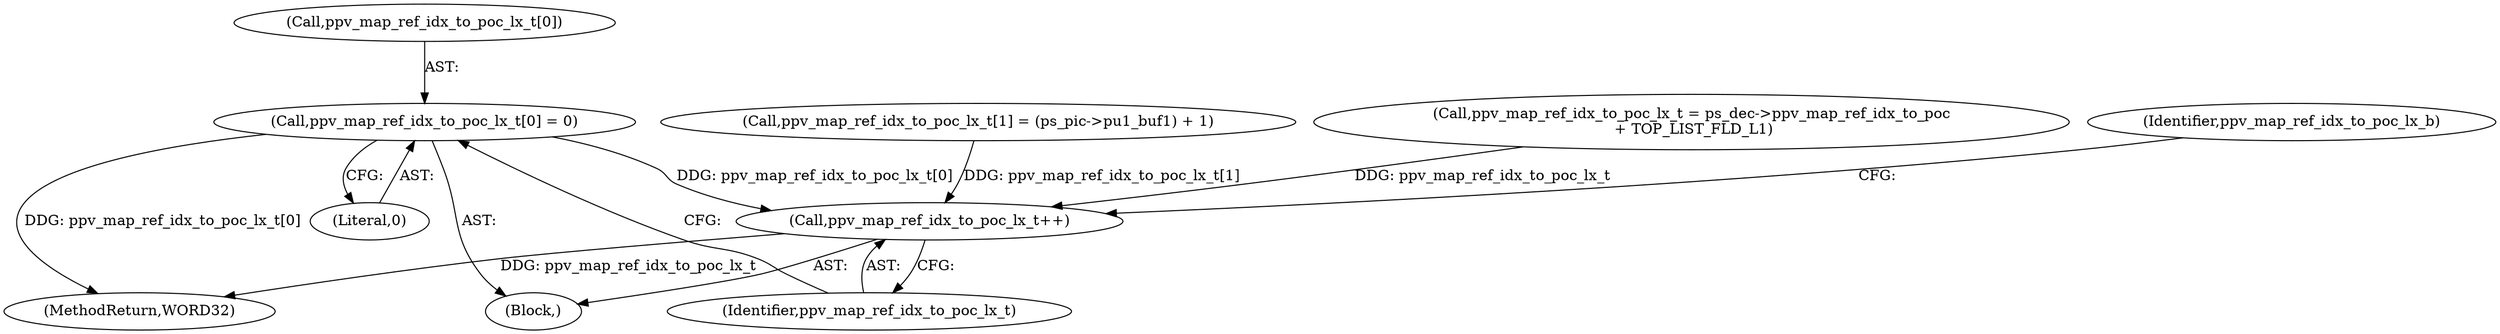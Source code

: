 digraph "0_Android_943323f1d9d3dd5c2634deb26cbe72343ca6b3db_0@array" {
"1000688" [label="(Call,ppv_map_ref_idx_to_poc_lx_t[0] = 0)"];
"1000693" [label="(Call,ppv_map_ref_idx_to_poc_lx_t++)"];
"1001224" [label="(MethodReturn,WORD32)"];
"1000693" [label="(Call,ppv_map_ref_idx_to_poc_lx_t++)"];
"1000694" [label="(Identifier,ppv_map_ref_idx_to_poc_lx_t)"];
"1000697" [label="(Identifier,ppv_map_ref_idx_to_poc_lx_b)"];
"1000659" [label="(Call,ppv_map_ref_idx_to_poc_lx_t[1] = (ps_pic->pu1_buf1) + 1)"];
"1000692" [label="(Literal,0)"];
"1000580" [label="(Block,)"];
"1000674" [label="(Call,ppv_map_ref_idx_to_poc_lx_t = ps_dec->ppv_map_ref_idx_to_poc\n + TOP_LIST_FLD_L1)"];
"1000689" [label="(Call,ppv_map_ref_idx_to_poc_lx_t[0])"];
"1000688" [label="(Call,ppv_map_ref_idx_to_poc_lx_t[0] = 0)"];
"1000688" -> "1000580"  [label="AST: "];
"1000688" -> "1000692"  [label="CFG: "];
"1000689" -> "1000688"  [label="AST: "];
"1000692" -> "1000688"  [label="AST: "];
"1000694" -> "1000688"  [label="CFG: "];
"1000688" -> "1001224"  [label="DDG: ppv_map_ref_idx_to_poc_lx_t[0]"];
"1000688" -> "1000693"  [label="DDG: ppv_map_ref_idx_to_poc_lx_t[0]"];
"1000693" -> "1000580"  [label="AST: "];
"1000693" -> "1000694"  [label="CFG: "];
"1000694" -> "1000693"  [label="AST: "];
"1000697" -> "1000693"  [label="CFG: "];
"1000693" -> "1001224"  [label="DDG: ppv_map_ref_idx_to_poc_lx_t"];
"1000659" -> "1000693"  [label="DDG: ppv_map_ref_idx_to_poc_lx_t[1]"];
"1000674" -> "1000693"  [label="DDG: ppv_map_ref_idx_to_poc_lx_t"];
}
